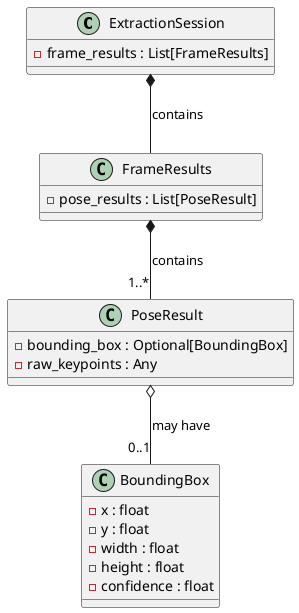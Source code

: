 @startuml data_class

class ExtractionSession {
    - frame_results : List[FrameResults]
}

class FrameResults {
    - pose_results : List[PoseResult]
}

class PoseResult {
    - bounding_box : Optional[BoundingBox]
    - raw_keypoints : Any 
}

class BoundingBox {
    - x : float
    - y : float 
    - width : float 
    - height : float 
    - confidence : float 
}

ExtractionSession *-- FrameResults : contains
FrameResults *-- "1..*" PoseResult : contains
PoseResult o-- "0..1" BoundingBox : may have

@enduml
